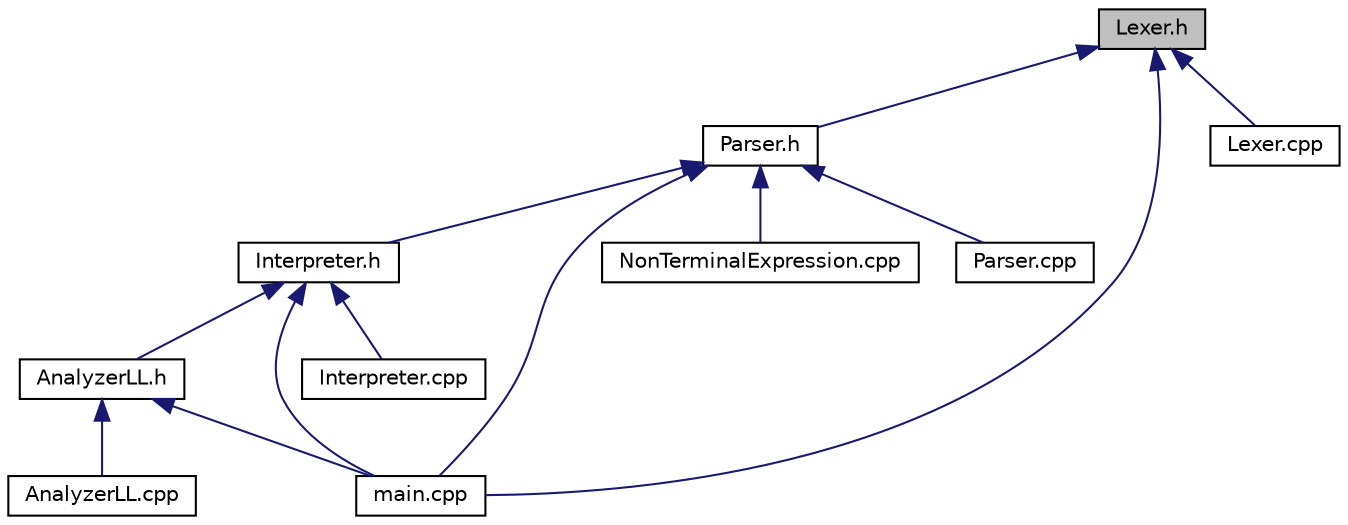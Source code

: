 digraph "Lexer.h"
{
 // LATEX_PDF_SIZE
  edge [fontname="Helvetica",fontsize="10",labelfontname="Helvetica",labelfontsize="10"];
  node [fontname="Helvetica",fontsize="10",shape=record];
  Node19 [label="Lexer.h",height=0.2,width=0.4,color="black", fillcolor="grey75", style="filled", fontcolor="black",tooltip=" "];
  Node19 -> Node20 [dir="back",color="midnightblue",fontsize="10",style="solid",fontname="Helvetica"];
  Node20 [label="Parser.h",height=0.2,width=0.4,color="black", fillcolor="white", style="filled",URL="$_parser_8h.html",tooltip=" "];
  Node20 -> Node21 [dir="back",color="midnightblue",fontsize="10",style="solid",fontname="Helvetica"];
  Node21 [label="Interpreter.h",height=0.2,width=0.4,color="black", fillcolor="white", style="filled",URL="$_interpreter_8h.html",tooltip=" "];
  Node21 -> Node22 [dir="back",color="midnightblue",fontsize="10",style="solid",fontname="Helvetica"];
  Node22 [label="AnalyzerLL.h",height=0.2,width=0.4,color="black", fillcolor="white", style="filled",URL="$_analyzer_l_l_8h.html",tooltip=" "];
  Node22 -> Node23 [dir="back",color="midnightblue",fontsize="10",style="solid",fontname="Helvetica"];
  Node23 [label="AnalyzerLL.cpp",height=0.2,width=0.4,color="black", fillcolor="white", style="filled",URL="$_analyzer_l_l_8cpp.html",tooltip=" "];
  Node22 -> Node24 [dir="back",color="midnightblue",fontsize="10",style="solid",fontname="Helvetica"];
  Node24 [label="main.cpp",height=0.2,width=0.4,color="black", fillcolor="white", style="filled",URL="$main_8cpp.html",tooltip=" "];
  Node21 -> Node25 [dir="back",color="midnightblue",fontsize="10",style="solid",fontname="Helvetica"];
  Node25 [label="Interpreter.cpp",height=0.2,width=0.4,color="black", fillcolor="white", style="filled",URL="$_interpreter_8cpp.html",tooltip=" "];
  Node21 -> Node24 [dir="back",color="midnightblue",fontsize="10",style="solid",fontname="Helvetica"];
  Node20 -> Node24 [dir="back",color="midnightblue",fontsize="10",style="solid",fontname="Helvetica"];
  Node20 -> Node26 [dir="back",color="midnightblue",fontsize="10",style="solid",fontname="Helvetica"];
  Node26 [label="NonTerminalExpression.cpp",height=0.2,width=0.4,color="black", fillcolor="white", style="filled",URL="$_non_terminal_expression_8cpp.html",tooltip=" "];
  Node20 -> Node27 [dir="back",color="midnightblue",fontsize="10",style="solid",fontname="Helvetica"];
  Node27 [label="Parser.cpp",height=0.2,width=0.4,color="black", fillcolor="white", style="filled",URL="$_parser_8cpp.html",tooltip=" "];
  Node19 -> Node28 [dir="back",color="midnightblue",fontsize="10",style="solid",fontname="Helvetica"];
  Node28 [label="Lexer.cpp",height=0.2,width=0.4,color="black", fillcolor="white", style="filled",URL="$_lexer_8cpp.html",tooltip=" "];
  Node19 -> Node24 [dir="back",color="midnightblue",fontsize="10",style="solid",fontname="Helvetica"];
}
